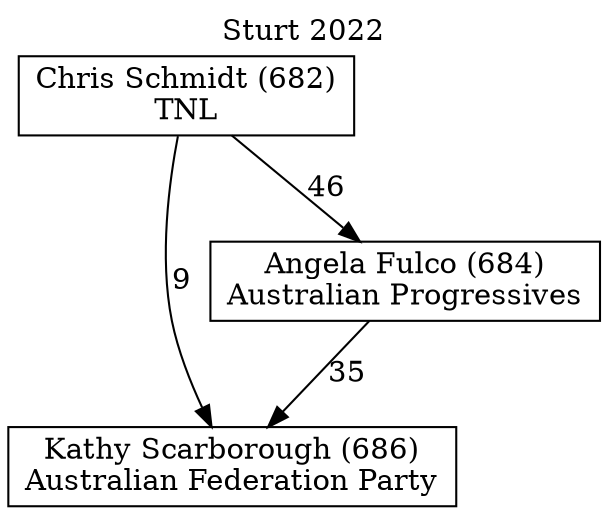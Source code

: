 // House preference flow
digraph "Kathy Scarborough (686)_Sturt_2022" {
	graph [label="Sturt 2022" labelloc=t mclimit=10]
	node [shape=box]
	"Kathy Scarborough (686)" [label="Kathy Scarborough (686)
Australian Federation Party"]
	"Angela Fulco (684)" [label="Angela Fulco (684)
Australian Progressives"]
	"Chris Schmidt (682)" [label="Chris Schmidt (682)
TNL"]
	"Angela Fulco (684)" -> "Kathy Scarborough (686)" [label=35]
	"Chris Schmidt (682)" -> "Angela Fulco (684)" [label=46]
	"Chris Schmidt (682)" -> "Kathy Scarborough (686)" [label=9]
}
